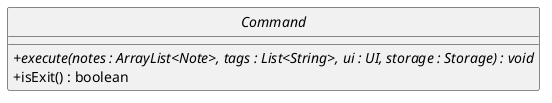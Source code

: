 @startuml CommandClass
skinparam classAttributeIconSize 0
hide circle
abstract class Command {
    + {abstract} execute(notes : ArrayList<Note>, tags : List<String>, ui : UI, storage : Storage) : void
    + isExit() : boolean
}

@enduml